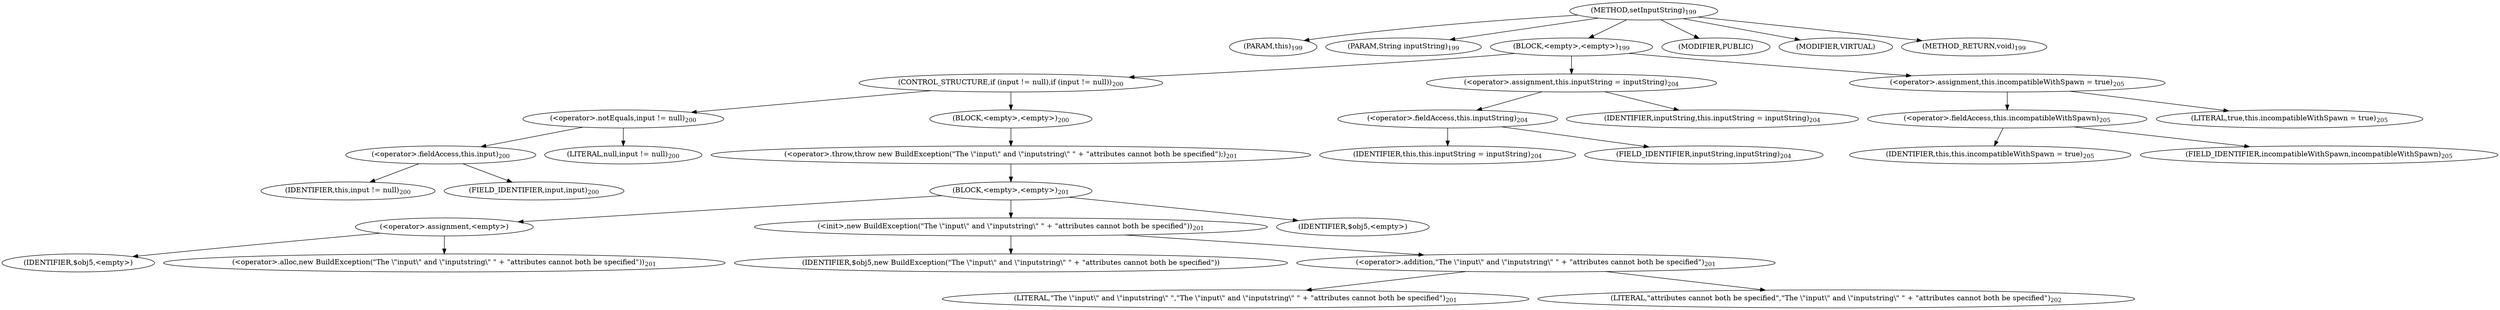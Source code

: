 digraph "setInputString" {  
"484" [label = <(METHOD,setInputString)<SUB>199</SUB>> ]
"23" [label = <(PARAM,this)<SUB>199</SUB>> ]
"485" [label = <(PARAM,String inputString)<SUB>199</SUB>> ]
"486" [label = <(BLOCK,&lt;empty&gt;,&lt;empty&gt;)<SUB>199</SUB>> ]
"487" [label = <(CONTROL_STRUCTURE,if (input != null),if (input != null))<SUB>200</SUB>> ]
"488" [label = <(&lt;operator&gt;.notEquals,input != null)<SUB>200</SUB>> ]
"489" [label = <(&lt;operator&gt;.fieldAccess,this.input)<SUB>200</SUB>> ]
"490" [label = <(IDENTIFIER,this,input != null)<SUB>200</SUB>> ]
"491" [label = <(FIELD_IDENTIFIER,input,input)<SUB>200</SUB>> ]
"492" [label = <(LITERAL,null,input != null)<SUB>200</SUB>> ]
"493" [label = <(BLOCK,&lt;empty&gt;,&lt;empty&gt;)<SUB>200</SUB>> ]
"494" [label = <(&lt;operator&gt;.throw,throw new BuildException(&quot;The \&quot;input\&quot; and \&quot;inputstring\&quot; &quot; + &quot;attributes cannot both be specified&quot;);)<SUB>201</SUB>> ]
"495" [label = <(BLOCK,&lt;empty&gt;,&lt;empty&gt;)<SUB>201</SUB>> ]
"496" [label = <(&lt;operator&gt;.assignment,&lt;empty&gt;)> ]
"497" [label = <(IDENTIFIER,$obj5,&lt;empty&gt;)> ]
"498" [label = <(&lt;operator&gt;.alloc,new BuildException(&quot;The \&quot;input\&quot; and \&quot;inputstring\&quot; &quot; + &quot;attributes cannot both be specified&quot;))<SUB>201</SUB>> ]
"499" [label = <(&lt;init&gt;,new BuildException(&quot;The \&quot;input\&quot; and \&quot;inputstring\&quot; &quot; + &quot;attributes cannot both be specified&quot;))<SUB>201</SUB>> ]
"500" [label = <(IDENTIFIER,$obj5,new BuildException(&quot;The \&quot;input\&quot; and \&quot;inputstring\&quot; &quot; + &quot;attributes cannot both be specified&quot;))> ]
"501" [label = <(&lt;operator&gt;.addition,&quot;The \&quot;input\&quot; and \&quot;inputstring\&quot; &quot; + &quot;attributes cannot both be specified&quot;)<SUB>201</SUB>> ]
"502" [label = <(LITERAL,&quot;The \&quot;input\&quot; and \&quot;inputstring\&quot; &quot;,&quot;The \&quot;input\&quot; and \&quot;inputstring\&quot; &quot; + &quot;attributes cannot both be specified&quot;)<SUB>201</SUB>> ]
"503" [label = <(LITERAL,&quot;attributes cannot both be specified&quot;,&quot;The \&quot;input\&quot; and \&quot;inputstring\&quot; &quot; + &quot;attributes cannot both be specified&quot;)<SUB>202</SUB>> ]
"504" [label = <(IDENTIFIER,$obj5,&lt;empty&gt;)> ]
"505" [label = <(&lt;operator&gt;.assignment,this.inputString = inputString)<SUB>204</SUB>> ]
"506" [label = <(&lt;operator&gt;.fieldAccess,this.inputString)<SUB>204</SUB>> ]
"22" [label = <(IDENTIFIER,this,this.inputString = inputString)<SUB>204</SUB>> ]
"507" [label = <(FIELD_IDENTIFIER,inputString,inputString)<SUB>204</SUB>> ]
"508" [label = <(IDENTIFIER,inputString,this.inputString = inputString)<SUB>204</SUB>> ]
"509" [label = <(&lt;operator&gt;.assignment,this.incompatibleWithSpawn = true)<SUB>205</SUB>> ]
"510" [label = <(&lt;operator&gt;.fieldAccess,this.incompatibleWithSpawn)<SUB>205</SUB>> ]
"511" [label = <(IDENTIFIER,this,this.incompatibleWithSpawn = true)<SUB>205</SUB>> ]
"512" [label = <(FIELD_IDENTIFIER,incompatibleWithSpawn,incompatibleWithSpawn)<SUB>205</SUB>> ]
"513" [label = <(LITERAL,true,this.incompatibleWithSpawn = true)<SUB>205</SUB>> ]
"514" [label = <(MODIFIER,PUBLIC)> ]
"515" [label = <(MODIFIER,VIRTUAL)> ]
"516" [label = <(METHOD_RETURN,void)<SUB>199</SUB>> ]
  "484" -> "23" 
  "484" -> "485" 
  "484" -> "486" 
  "484" -> "514" 
  "484" -> "515" 
  "484" -> "516" 
  "486" -> "487" 
  "486" -> "505" 
  "486" -> "509" 
  "487" -> "488" 
  "487" -> "493" 
  "488" -> "489" 
  "488" -> "492" 
  "489" -> "490" 
  "489" -> "491" 
  "493" -> "494" 
  "494" -> "495" 
  "495" -> "496" 
  "495" -> "499" 
  "495" -> "504" 
  "496" -> "497" 
  "496" -> "498" 
  "499" -> "500" 
  "499" -> "501" 
  "501" -> "502" 
  "501" -> "503" 
  "505" -> "506" 
  "505" -> "508" 
  "506" -> "22" 
  "506" -> "507" 
  "509" -> "510" 
  "509" -> "513" 
  "510" -> "511" 
  "510" -> "512" 
}
